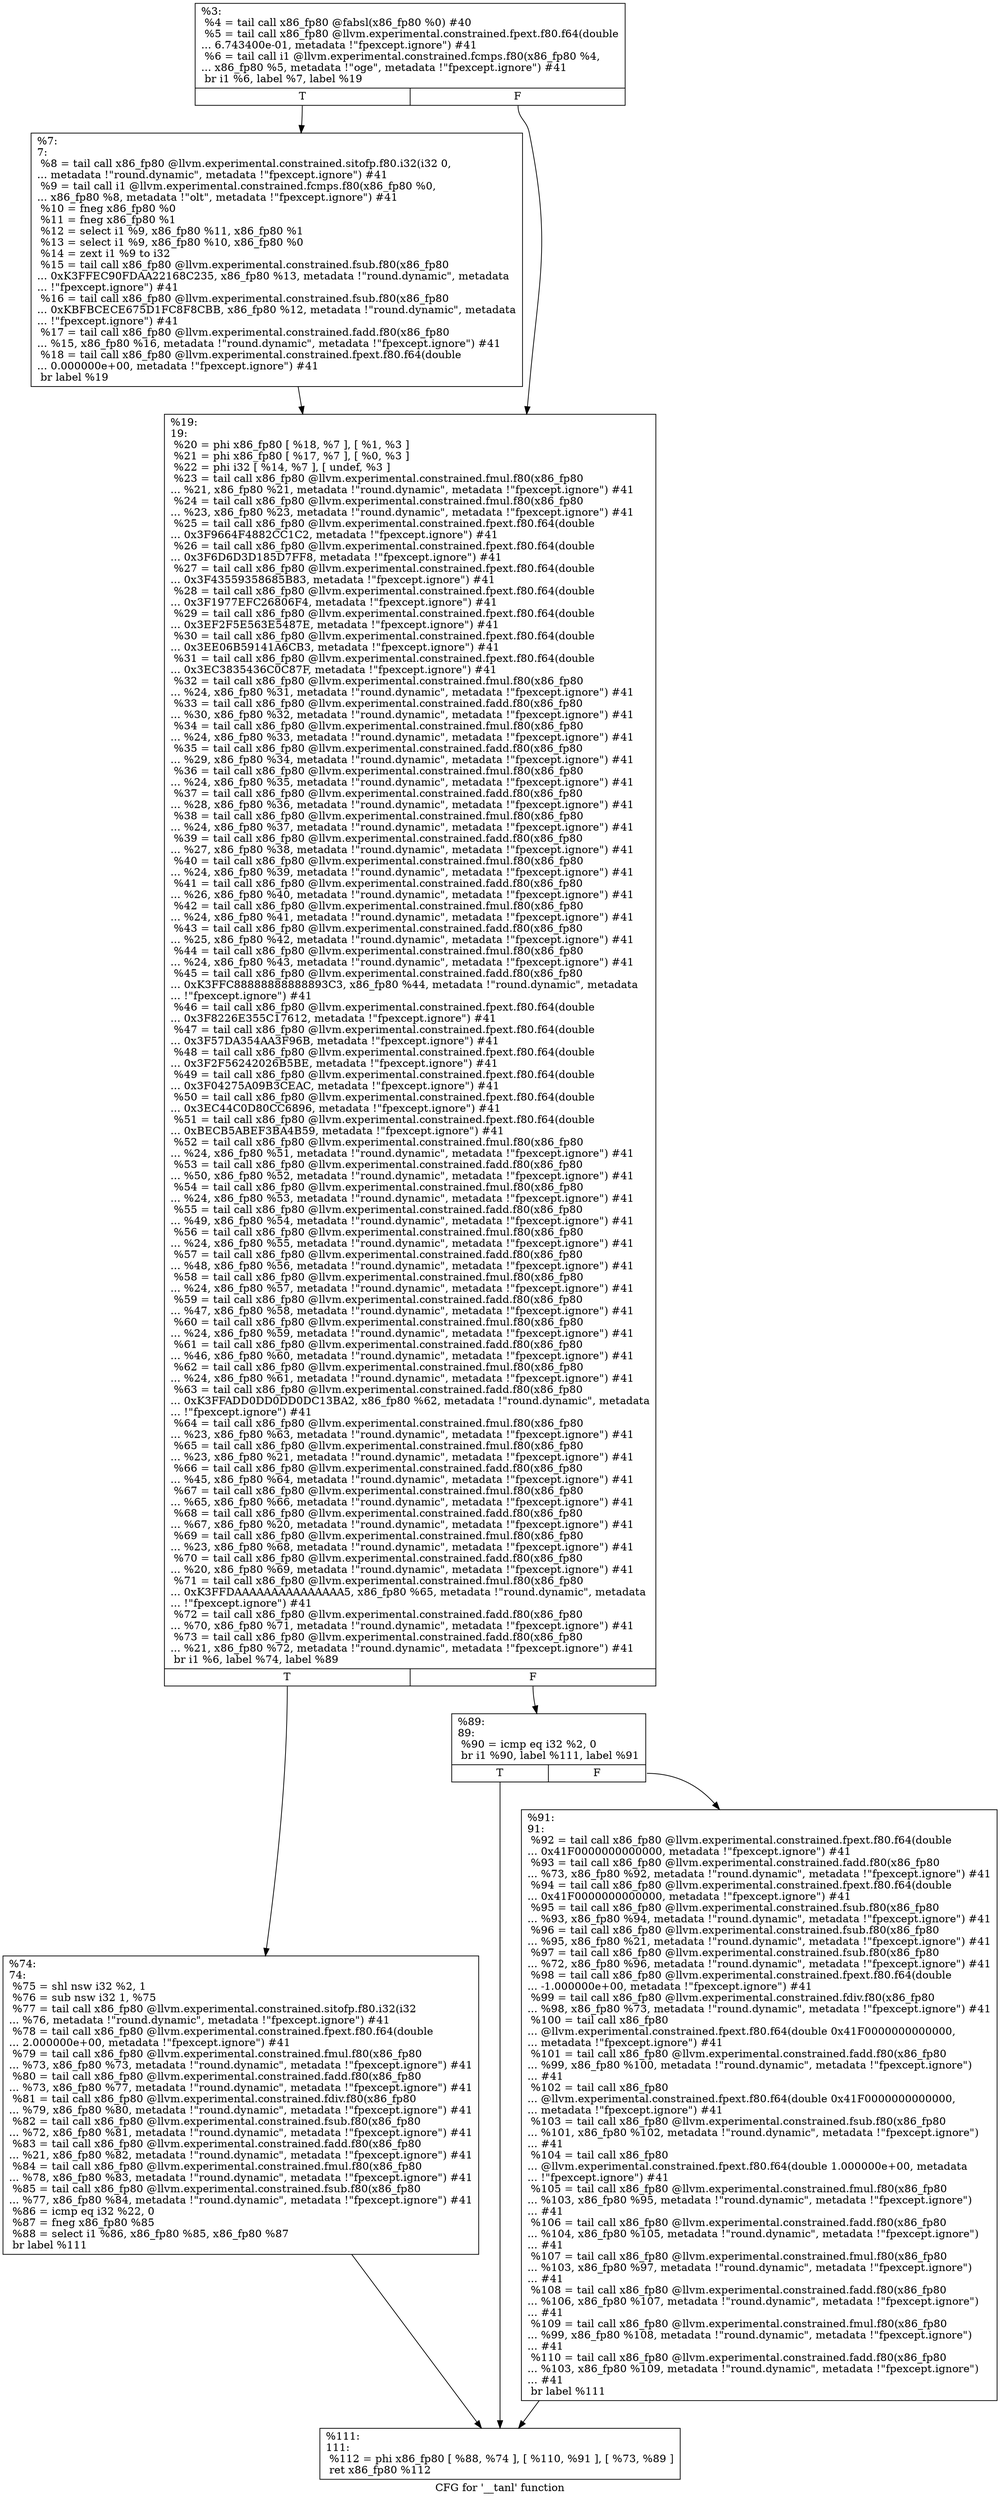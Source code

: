digraph "CFG for '__tanl' function" {
	label="CFG for '__tanl' function";

	Node0x1e591d0 [shape=record,label="{%3:\l  %4 = tail call x86_fp80 @fabsl(x86_fp80 %0) #40\l  %5 = tail call x86_fp80 @llvm.experimental.constrained.fpext.f80.f64(double\l... 6.743400e-01, metadata !\"fpexcept.ignore\") #41\l  %6 = tail call i1 @llvm.experimental.constrained.fcmps.f80(x86_fp80 %4,\l... x86_fp80 %5, metadata !\"oge\", metadata !\"fpexcept.ignore\") #41\l  br i1 %6, label %7, label %19\l|{<s0>T|<s1>F}}"];
	Node0x1e591d0:s0 -> Node0x1e592e0;
	Node0x1e591d0:s1 -> Node0x1e59330;
	Node0x1e592e0 [shape=record,label="{%7:\l7:                                                \l  %8 = tail call x86_fp80 @llvm.experimental.constrained.sitofp.f80.i32(i32 0,\l... metadata !\"round.dynamic\", metadata !\"fpexcept.ignore\") #41\l  %9 = tail call i1 @llvm.experimental.constrained.fcmps.f80(x86_fp80 %0,\l... x86_fp80 %8, metadata !\"olt\", metadata !\"fpexcept.ignore\") #41\l  %10 = fneg x86_fp80 %0\l  %11 = fneg x86_fp80 %1\l  %12 = select i1 %9, x86_fp80 %11, x86_fp80 %1\l  %13 = select i1 %9, x86_fp80 %10, x86_fp80 %0\l  %14 = zext i1 %9 to i32\l  %15 = tail call x86_fp80 @llvm.experimental.constrained.fsub.f80(x86_fp80\l... 0xK3FFEC90FDAA22168C235, x86_fp80 %13, metadata !\"round.dynamic\", metadata\l... !\"fpexcept.ignore\") #41\l  %16 = tail call x86_fp80 @llvm.experimental.constrained.fsub.f80(x86_fp80\l... 0xKBFBCECE675D1FC8F8CBB, x86_fp80 %12, metadata !\"round.dynamic\", metadata\l... !\"fpexcept.ignore\") #41\l  %17 = tail call x86_fp80 @llvm.experimental.constrained.fadd.f80(x86_fp80\l... %15, x86_fp80 %16, metadata !\"round.dynamic\", metadata !\"fpexcept.ignore\") #41\l  %18 = tail call x86_fp80 @llvm.experimental.constrained.fpext.f80.f64(double\l... 0.000000e+00, metadata !\"fpexcept.ignore\") #41\l  br label %19\l}"];
	Node0x1e592e0 -> Node0x1e59330;
	Node0x1e59330 [shape=record,label="{%19:\l19:                                               \l  %20 = phi x86_fp80 [ %18, %7 ], [ %1, %3 ]\l  %21 = phi x86_fp80 [ %17, %7 ], [ %0, %3 ]\l  %22 = phi i32 [ %14, %7 ], [ undef, %3 ]\l  %23 = tail call x86_fp80 @llvm.experimental.constrained.fmul.f80(x86_fp80\l... %21, x86_fp80 %21, metadata !\"round.dynamic\", metadata !\"fpexcept.ignore\") #41\l  %24 = tail call x86_fp80 @llvm.experimental.constrained.fmul.f80(x86_fp80\l... %23, x86_fp80 %23, metadata !\"round.dynamic\", metadata !\"fpexcept.ignore\") #41\l  %25 = tail call x86_fp80 @llvm.experimental.constrained.fpext.f80.f64(double\l... 0x3F9664F4882CC1C2, metadata !\"fpexcept.ignore\") #41\l  %26 = tail call x86_fp80 @llvm.experimental.constrained.fpext.f80.f64(double\l... 0x3F6D6D3D185D7FF8, metadata !\"fpexcept.ignore\") #41\l  %27 = tail call x86_fp80 @llvm.experimental.constrained.fpext.f80.f64(double\l... 0x3F43559358685B83, metadata !\"fpexcept.ignore\") #41\l  %28 = tail call x86_fp80 @llvm.experimental.constrained.fpext.f80.f64(double\l... 0x3F1977EFC26806F4, metadata !\"fpexcept.ignore\") #41\l  %29 = tail call x86_fp80 @llvm.experimental.constrained.fpext.f80.f64(double\l... 0x3EF2F5E563E5487E, metadata !\"fpexcept.ignore\") #41\l  %30 = tail call x86_fp80 @llvm.experimental.constrained.fpext.f80.f64(double\l... 0x3EE06B59141A6CB3, metadata !\"fpexcept.ignore\") #41\l  %31 = tail call x86_fp80 @llvm.experimental.constrained.fpext.f80.f64(double\l... 0x3EC3835436C0C87F, metadata !\"fpexcept.ignore\") #41\l  %32 = tail call x86_fp80 @llvm.experimental.constrained.fmul.f80(x86_fp80\l... %24, x86_fp80 %31, metadata !\"round.dynamic\", metadata !\"fpexcept.ignore\") #41\l  %33 = tail call x86_fp80 @llvm.experimental.constrained.fadd.f80(x86_fp80\l... %30, x86_fp80 %32, metadata !\"round.dynamic\", metadata !\"fpexcept.ignore\") #41\l  %34 = tail call x86_fp80 @llvm.experimental.constrained.fmul.f80(x86_fp80\l... %24, x86_fp80 %33, metadata !\"round.dynamic\", metadata !\"fpexcept.ignore\") #41\l  %35 = tail call x86_fp80 @llvm.experimental.constrained.fadd.f80(x86_fp80\l... %29, x86_fp80 %34, metadata !\"round.dynamic\", metadata !\"fpexcept.ignore\") #41\l  %36 = tail call x86_fp80 @llvm.experimental.constrained.fmul.f80(x86_fp80\l... %24, x86_fp80 %35, metadata !\"round.dynamic\", metadata !\"fpexcept.ignore\") #41\l  %37 = tail call x86_fp80 @llvm.experimental.constrained.fadd.f80(x86_fp80\l... %28, x86_fp80 %36, metadata !\"round.dynamic\", metadata !\"fpexcept.ignore\") #41\l  %38 = tail call x86_fp80 @llvm.experimental.constrained.fmul.f80(x86_fp80\l... %24, x86_fp80 %37, metadata !\"round.dynamic\", metadata !\"fpexcept.ignore\") #41\l  %39 = tail call x86_fp80 @llvm.experimental.constrained.fadd.f80(x86_fp80\l... %27, x86_fp80 %38, metadata !\"round.dynamic\", metadata !\"fpexcept.ignore\") #41\l  %40 = tail call x86_fp80 @llvm.experimental.constrained.fmul.f80(x86_fp80\l... %24, x86_fp80 %39, metadata !\"round.dynamic\", metadata !\"fpexcept.ignore\") #41\l  %41 = tail call x86_fp80 @llvm.experimental.constrained.fadd.f80(x86_fp80\l... %26, x86_fp80 %40, metadata !\"round.dynamic\", metadata !\"fpexcept.ignore\") #41\l  %42 = tail call x86_fp80 @llvm.experimental.constrained.fmul.f80(x86_fp80\l... %24, x86_fp80 %41, metadata !\"round.dynamic\", metadata !\"fpexcept.ignore\") #41\l  %43 = tail call x86_fp80 @llvm.experimental.constrained.fadd.f80(x86_fp80\l... %25, x86_fp80 %42, metadata !\"round.dynamic\", metadata !\"fpexcept.ignore\") #41\l  %44 = tail call x86_fp80 @llvm.experimental.constrained.fmul.f80(x86_fp80\l... %24, x86_fp80 %43, metadata !\"round.dynamic\", metadata !\"fpexcept.ignore\") #41\l  %45 = tail call x86_fp80 @llvm.experimental.constrained.fadd.f80(x86_fp80\l... 0xK3FFC88888888888893C3, x86_fp80 %44, metadata !\"round.dynamic\", metadata\l... !\"fpexcept.ignore\") #41\l  %46 = tail call x86_fp80 @llvm.experimental.constrained.fpext.f80.f64(double\l... 0x3F8226E355C17612, metadata !\"fpexcept.ignore\") #41\l  %47 = tail call x86_fp80 @llvm.experimental.constrained.fpext.f80.f64(double\l... 0x3F57DA354AA3F96B, metadata !\"fpexcept.ignore\") #41\l  %48 = tail call x86_fp80 @llvm.experimental.constrained.fpext.f80.f64(double\l... 0x3F2F56242026B5BE, metadata !\"fpexcept.ignore\") #41\l  %49 = tail call x86_fp80 @llvm.experimental.constrained.fpext.f80.f64(double\l... 0x3F04275A09B3CEAC, metadata !\"fpexcept.ignore\") #41\l  %50 = tail call x86_fp80 @llvm.experimental.constrained.fpext.f80.f64(double\l... 0x3EC44C0D80CC6896, metadata !\"fpexcept.ignore\") #41\l  %51 = tail call x86_fp80 @llvm.experimental.constrained.fpext.f80.f64(double\l... 0xBECB5ABEF3BA4B59, metadata !\"fpexcept.ignore\") #41\l  %52 = tail call x86_fp80 @llvm.experimental.constrained.fmul.f80(x86_fp80\l... %24, x86_fp80 %51, metadata !\"round.dynamic\", metadata !\"fpexcept.ignore\") #41\l  %53 = tail call x86_fp80 @llvm.experimental.constrained.fadd.f80(x86_fp80\l... %50, x86_fp80 %52, metadata !\"round.dynamic\", metadata !\"fpexcept.ignore\") #41\l  %54 = tail call x86_fp80 @llvm.experimental.constrained.fmul.f80(x86_fp80\l... %24, x86_fp80 %53, metadata !\"round.dynamic\", metadata !\"fpexcept.ignore\") #41\l  %55 = tail call x86_fp80 @llvm.experimental.constrained.fadd.f80(x86_fp80\l... %49, x86_fp80 %54, metadata !\"round.dynamic\", metadata !\"fpexcept.ignore\") #41\l  %56 = tail call x86_fp80 @llvm.experimental.constrained.fmul.f80(x86_fp80\l... %24, x86_fp80 %55, metadata !\"round.dynamic\", metadata !\"fpexcept.ignore\") #41\l  %57 = tail call x86_fp80 @llvm.experimental.constrained.fadd.f80(x86_fp80\l... %48, x86_fp80 %56, metadata !\"round.dynamic\", metadata !\"fpexcept.ignore\") #41\l  %58 = tail call x86_fp80 @llvm.experimental.constrained.fmul.f80(x86_fp80\l... %24, x86_fp80 %57, metadata !\"round.dynamic\", metadata !\"fpexcept.ignore\") #41\l  %59 = tail call x86_fp80 @llvm.experimental.constrained.fadd.f80(x86_fp80\l... %47, x86_fp80 %58, metadata !\"round.dynamic\", metadata !\"fpexcept.ignore\") #41\l  %60 = tail call x86_fp80 @llvm.experimental.constrained.fmul.f80(x86_fp80\l... %24, x86_fp80 %59, metadata !\"round.dynamic\", metadata !\"fpexcept.ignore\") #41\l  %61 = tail call x86_fp80 @llvm.experimental.constrained.fadd.f80(x86_fp80\l... %46, x86_fp80 %60, metadata !\"round.dynamic\", metadata !\"fpexcept.ignore\") #41\l  %62 = tail call x86_fp80 @llvm.experimental.constrained.fmul.f80(x86_fp80\l... %24, x86_fp80 %61, metadata !\"round.dynamic\", metadata !\"fpexcept.ignore\") #41\l  %63 = tail call x86_fp80 @llvm.experimental.constrained.fadd.f80(x86_fp80\l... 0xK3FFADD0DD0DD0DC13BA2, x86_fp80 %62, metadata !\"round.dynamic\", metadata\l... !\"fpexcept.ignore\") #41\l  %64 = tail call x86_fp80 @llvm.experimental.constrained.fmul.f80(x86_fp80\l... %23, x86_fp80 %63, metadata !\"round.dynamic\", metadata !\"fpexcept.ignore\") #41\l  %65 = tail call x86_fp80 @llvm.experimental.constrained.fmul.f80(x86_fp80\l... %23, x86_fp80 %21, metadata !\"round.dynamic\", metadata !\"fpexcept.ignore\") #41\l  %66 = tail call x86_fp80 @llvm.experimental.constrained.fadd.f80(x86_fp80\l... %45, x86_fp80 %64, metadata !\"round.dynamic\", metadata !\"fpexcept.ignore\") #41\l  %67 = tail call x86_fp80 @llvm.experimental.constrained.fmul.f80(x86_fp80\l... %65, x86_fp80 %66, metadata !\"round.dynamic\", metadata !\"fpexcept.ignore\") #41\l  %68 = tail call x86_fp80 @llvm.experimental.constrained.fadd.f80(x86_fp80\l... %67, x86_fp80 %20, metadata !\"round.dynamic\", metadata !\"fpexcept.ignore\") #41\l  %69 = tail call x86_fp80 @llvm.experimental.constrained.fmul.f80(x86_fp80\l... %23, x86_fp80 %68, metadata !\"round.dynamic\", metadata !\"fpexcept.ignore\") #41\l  %70 = tail call x86_fp80 @llvm.experimental.constrained.fadd.f80(x86_fp80\l... %20, x86_fp80 %69, metadata !\"round.dynamic\", metadata !\"fpexcept.ignore\") #41\l  %71 = tail call x86_fp80 @llvm.experimental.constrained.fmul.f80(x86_fp80\l... 0xK3FFDAAAAAAAAAAAAAAA5, x86_fp80 %65, metadata !\"round.dynamic\", metadata\l... !\"fpexcept.ignore\") #41\l  %72 = tail call x86_fp80 @llvm.experimental.constrained.fadd.f80(x86_fp80\l... %70, x86_fp80 %71, metadata !\"round.dynamic\", metadata !\"fpexcept.ignore\") #41\l  %73 = tail call x86_fp80 @llvm.experimental.constrained.fadd.f80(x86_fp80\l... %21, x86_fp80 %72, metadata !\"round.dynamic\", metadata !\"fpexcept.ignore\") #41\l  br i1 %6, label %74, label %89\l|{<s0>T|<s1>F}}"];
	Node0x1e59330:s0 -> Node0x1e59380;
	Node0x1e59330:s1 -> Node0x1e593d0;
	Node0x1e59380 [shape=record,label="{%74:\l74:                                               \l  %75 = shl nsw i32 %2, 1\l  %76 = sub nsw i32 1, %75\l  %77 = tail call x86_fp80 @llvm.experimental.constrained.sitofp.f80.i32(i32\l... %76, metadata !\"round.dynamic\", metadata !\"fpexcept.ignore\") #41\l  %78 = tail call x86_fp80 @llvm.experimental.constrained.fpext.f80.f64(double\l... 2.000000e+00, metadata !\"fpexcept.ignore\") #41\l  %79 = tail call x86_fp80 @llvm.experimental.constrained.fmul.f80(x86_fp80\l... %73, x86_fp80 %73, metadata !\"round.dynamic\", metadata !\"fpexcept.ignore\") #41\l  %80 = tail call x86_fp80 @llvm.experimental.constrained.fadd.f80(x86_fp80\l... %73, x86_fp80 %77, metadata !\"round.dynamic\", metadata !\"fpexcept.ignore\") #41\l  %81 = tail call x86_fp80 @llvm.experimental.constrained.fdiv.f80(x86_fp80\l... %79, x86_fp80 %80, metadata !\"round.dynamic\", metadata !\"fpexcept.ignore\") #41\l  %82 = tail call x86_fp80 @llvm.experimental.constrained.fsub.f80(x86_fp80\l... %72, x86_fp80 %81, metadata !\"round.dynamic\", metadata !\"fpexcept.ignore\") #41\l  %83 = tail call x86_fp80 @llvm.experimental.constrained.fadd.f80(x86_fp80\l... %21, x86_fp80 %82, metadata !\"round.dynamic\", metadata !\"fpexcept.ignore\") #41\l  %84 = tail call x86_fp80 @llvm.experimental.constrained.fmul.f80(x86_fp80\l... %78, x86_fp80 %83, metadata !\"round.dynamic\", metadata !\"fpexcept.ignore\") #41\l  %85 = tail call x86_fp80 @llvm.experimental.constrained.fsub.f80(x86_fp80\l... %77, x86_fp80 %84, metadata !\"round.dynamic\", metadata !\"fpexcept.ignore\") #41\l  %86 = icmp eq i32 %22, 0\l  %87 = fneg x86_fp80 %85\l  %88 = select i1 %86, x86_fp80 %85, x86_fp80 %87\l  br label %111\l}"];
	Node0x1e59380 -> Node0x1e59470;
	Node0x1e593d0 [shape=record,label="{%89:\l89:                                               \l  %90 = icmp eq i32 %2, 0\l  br i1 %90, label %111, label %91\l|{<s0>T|<s1>F}}"];
	Node0x1e593d0:s0 -> Node0x1e59470;
	Node0x1e593d0:s1 -> Node0x1e59420;
	Node0x1e59420 [shape=record,label="{%91:\l91:                                               \l  %92 = tail call x86_fp80 @llvm.experimental.constrained.fpext.f80.f64(double\l... 0x41F0000000000000, metadata !\"fpexcept.ignore\") #41\l  %93 = tail call x86_fp80 @llvm.experimental.constrained.fadd.f80(x86_fp80\l... %73, x86_fp80 %92, metadata !\"round.dynamic\", metadata !\"fpexcept.ignore\") #41\l  %94 = tail call x86_fp80 @llvm.experimental.constrained.fpext.f80.f64(double\l... 0x41F0000000000000, metadata !\"fpexcept.ignore\") #41\l  %95 = tail call x86_fp80 @llvm.experimental.constrained.fsub.f80(x86_fp80\l... %93, x86_fp80 %94, metadata !\"round.dynamic\", metadata !\"fpexcept.ignore\") #41\l  %96 = tail call x86_fp80 @llvm.experimental.constrained.fsub.f80(x86_fp80\l... %95, x86_fp80 %21, metadata !\"round.dynamic\", metadata !\"fpexcept.ignore\") #41\l  %97 = tail call x86_fp80 @llvm.experimental.constrained.fsub.f80(x86_fp80\l... %72, x86_fp80 %96, metadata !\"round.dynamic\", metadata !\"fpexcept.ignore\") #41\l  %98 = tail call x86_fp80 @llvm.experimental.constrained.fpext.f80.f64(double\l... -1.000000e+00, metadata !\"fpexcept.ignore\") #41\l  %99 = tail call x86_fp80 @llvm.experimental.constrained.fdiv.f80(x86_fp80\l... %98, x86_fp80 %73, metadata !\"round.dynamic\", metadata !\"fpexcept.ignore\") #41\l  %100 = tail call x86_fp80\l... @llvm.experimental.constrained.fpext.f80.f64(double 0x41F0000000000000,\l... metadata !\"fpexcept.ignore\") #41\l  %101 = tail call x86_fp80 @llvm.experimental.constrained.fadd.f80(x86_fp80\l... %99, x86_fp80 %100, metadata !\"round.dynamic\", metadata !\"fpexcept.ignore\")\l... #41\l  %102 = tail call x86_fp80\l... @llvm.experimental.constrained.fpext.f80.f64(double 0x41F0000000000000,\l... metadata !\"fpexcept.ignore\") #41\l  %103 = tail call x86_fp80 @llvm.experimental.constrained.fsub.f80(x86_fp80\l... %101, x86_fp80 %102, metadata !\"round.dynamic\", metadata !\"fpexcept.ignore\")\l... #41\l  %104 = tail call x86_fp80\l... @llvm.experimental.constrained.fpext.f80.f64(double 1.000000e+00, metadata\l... !\"fpexcept.ignore\") #41\l  %105 = tail call x86_fp80 @llvm.experimental.constrained.fmul.f80(x86_fp80\l... %103, x86_fp80 %95, metadata !\"round.dynamic\", metadata !\"fpexcept.ignore\")\l... #41\l  %106 = tail call x86_fp80 @llvm.experimental.constrained.fadd.f80(x86_fp80\l... %104, x86_fp80 %105, metadata !\"round.dynamic\", metadata !\"fpexcept.ignore\")\l... #41\l  %107 = tail call x86_fp80 @llvm.experimental.constrained.fmul.f80(x86_fp80\l... %103, x86_fp80 %97, metadata !\"round.dynamic\", metadata !\"fpexcept.ignore\")\l... #41\l  %108 = tail call x86_fp80 @llvm.experimental.constrained.fadd.f80(x86_fp80\l... %106, x86_fp80 %107, metadata !\"round.dynamic\", metadata !\"fpexcept.ignore\")\l... #41\l  %109 = tail call x86_fp80 @llvm.experimental.constrained.fmul.f80(x86_fp80\l... %99, x86_fp80 %108, metadata !\"round.dynamic\", metadata !\"fpexcept.ignore\")\l... #41\l  %110 = tail call x86_fp80 @llvm.experimental.constrained.fadd.f80(x86_fp80\l... %103, x86_fp80 %109, metadata !\"round.dynamic\", metadata !\"fpexcept.ignore\")\l... #41\l  br label %111\l}"];
	Node0x1e59420 -> Node0x1e59470;
	Node0x1e59470 [shape=record,label="{%111:\l111:                                              \l  %112 = phi x86_fp80 [ %88, %74 ], [ %110, %91 ], [ %73, %89 ]\l  ret x86_fp80 %112\l}"];
}
